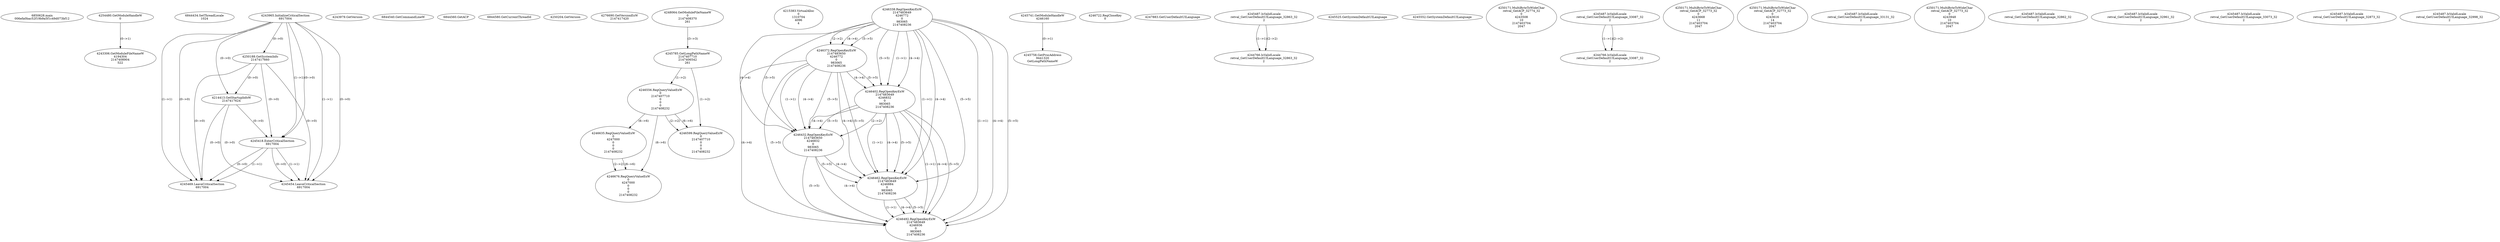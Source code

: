 // Global SCDG with merge call
digraph {
	0 [label="6850628.main
006efa0bac52f19b9a5f1c49d073bf12"]
	1 [label="4254480.GetModuleHandleW
0"]
	2 [label="6844434.SetThreadLocale
1024"]
	3 [label="4243965.InitializeCriticalSection
6917004"]
	4 [label="4243979.GetVersion
"]
	5 [label="4250188.GetSystemInfo
2147417660"]
	3 -> 5 [label="(0-->0)"]
	6 [label="6844540.GetCommandLineW
"]
	7 [label="4214413.GetStartupInfoW
2147417624"]
	3 -> 7 [label="(0-->0)"]
	5 -> 7 [label="(0-->0)"]
	8 [label="6844560.GetACP
"]
	9 [label="6844580.GetCurrentThreadId
"]
	10 [label="4250204.GetVersion
"]
	11 [label="4276690.GetVersionExW
2147417420"]
	12 [label="4243306.GetModuleFileNameW
4194304
2147408904
522"]
	1 -> 12 [label="(0-->1)"]
	13 [label="4248064.GetModuleFileNameW
0
2147408370
261"]
	14 [label="4215383.VirtualAlloc
0
1310704
4096
4"]
	15 [label="4246338.RegOpenKeyExW
2147483649
4246772
0
983065
2147408236"]
	16 [label="4245741.GetModuleHandleW
4246160"]
	17 [label="4245758.GetProcAddress
9441320
GetLongPathNameW"]
	16 -> 17 [label="(0-->1)"]
	18 [label="4245785.GetLongPathNameW
2147407710
2147406542
261"]
	13 -> 18 [label="(3-->3)"]
	19 [label="4246556.RegQueryValueExW
0
2147407710
0
0
0
2147408232"]
	18 -> 19 [label="(1-->2)"]
	20 [label="4246635.RegQueryValueExW
0
4247000
0
0
0
2147408232"]
	19 -> 20 [label="(6-->6)"]
	21 [label="4246722.RegCloseKey
0"]
	22 [label="4247883.GetUserDefaultUILanguage
"]
	23 [label="4245418.EnterCriticalSection
6917004"]
	3 -> 23 [label="(1-->1)"]
	3 -> 23 [label="(0-->0)"]
	5 -> 23 [label="(0-->0)"]
	7 -> 23 [label="(0-->0)"]
	24 [label="4245469.LeaveCriticalSection
6917004"]
	3 -> 24 [label="(1-->1)"]
	23 -> 24 [label="(1-->1)"]
	3 -> 24 [label="(0-->0)"]
	5 -> 24 [label="(0-->0)"]
	7 -> 24 [label="(0-->0)"]
	23 -> 24 [label="(0-->0)"]
	25 [label="4245487.IsValidLocale
retval_GetUserDefaultUILanguage_32863_32
2"]
	26 [label="4244766.IsValidLocale
retval_GetUserDefaultUILanguage_32863_32
2"]
	25 -> 26 [label="(1-->1)"]
	25 -> 26 [label="(2-->2)"]
	27 [label="4245525.GetSystemDefaultUILanguage
"]
	28 [label="4245552.GetSystemDefaultUILanguage
"]
	29 [label="4250171.MultiByteToWideChar
retval_GetACP_32774_32
0
4243508
10
2147403704
2047"]
	30 [label="4246372.RegOpenKeyExW
2147483650
4246772
0
983065
2147408236"]
	15 -> 30 [label="(2-->2)"]
	15 -> 30 [label="(4-->4)"]
	15 -> 30 [label="(5-->5)"]
	31 [label="4246676.RegQueryValueExW
0
4247000
0
0
0
2147408232"]
	20 -> 31 [label="(2-->2)"]
	19 -> 31 [label="(6-->6)"]
	20 -> 31 [label="(6-->6)"]
	32 [label="4245454.LeaveCriticalSection
6917004"]
	3 -> 32 [label="(1-->1)"]
	23 -> 32 [label="(1-->1)"]
	3 -> 32 [label="(0-->0)"]
	5 -> 32 [label="(0-->0)"]
	7 -> 32 [label="(0-->0)"]
	23 -> 32 [label="(0-->0)"]
	33 [label="4246402.RegOpenKeyExW
2147483649
4246832
0
983065
2147408236"]
	15 -> 33 [label="(1-->1)"]
	15 -> 33 [label="(4-->4)"]
	30 -> 33 [label="(4-->4)"]
	15 -> 33 [label="(5-->5)"]
	30 -> 33 [label="(5-->5)"]
	34 [label="4246432.RegOpenKeyExW
2147483650
4246832
0
983065
2147408236"]
	30 -> 34 [label="(1-->1)"]
	33 -> 34 [label="(2-->2)"]
	15 -> 34 [label="(4-->4)"]
	30 -> 34 [label="(4-->4)"]
	33 -> 34 [label="(4-->4)"]
	15 -> 34 [label="(5-->5)"]
	30 -> 34 [label="(5-->5)"]
	33 -> 34 [label="(5-->5)"]
	35 [label="4246462.RegOpenKeyExW
2147483649
4246884
0
983065
2147408236"]
	15 -> 35 [label="(1-->1)"]
	33 -> 35 [label="(1-->1)"]
	15 -> 35 [label="(4-->4)"]
	30 -> 35 [label="(4-->4)"]
	33 -> 35 [label="(4-->4)"]
	34 -> 35 [label="(4-->4)"]
	15 -> 35 [label="(5-->5)"]
	30 -> 35 [label="(5-->5)"]
	33 -> 35 [label="(5-->5)"]
	34 -> 35 [label="(5-->5)"]
	36 [label="4245487.IsValidLocale
retval_GetUserDefaultUILanguage_33087_32
2"]
	37 [label="4244766.IsValidLocale
retval_GetUserDefaultUILanguage_33087_32
2"]
	36 -> 37 [label="(1-->1)"]
	36 -> 37 [label="(2-->2)"]
	38 [label="4250171.MultiByteToWideChar
retval_GetACP_32773_32
0
4243668
11
2147403704
2047"]
	39 [label="4250171.MultiByteToWideChar
retval_GetACP_32773_32
0
4243616
14
2147403704
2047"]
	40 [label="4246599.RegQueryValueExW
0
2147407710
0
0
0
2147408232"]
	18 -> 40 [label="(1-->2)"]
	19 -> 40 [label="(2-->2)"]
	19 -> 40 [label="(6-->6)"]
	41 [label="4245487.IsValidLocale
retval_GetUserDefaultUILanguage_33131_32
2"]
	42 [label="4250171.MultiByteToWideChar
retval_GetACP_32773_32
0
4243948
10
2147403704
2047"]
	43 [label="4246492.RegOpenKeyExW
2147483649
4246936
0
983065
2147408236"]
	15 -> 43 [label="(1-->1)"]
	33 -> 43 [label="(1-->1)"]
	35 -> 43 [label="(1-->1)"]
	15 -> 43 [label="(4-->4)"]
	30 -> 43 [label="(4-->4)"]
	33 -> 43 [label="(4-->4)"]
	34 -> 43 [label="(4-->4)"]
	35 -> 43 [label="(4-->4)"]
	15 -> 43 [label="(5-->5)"]
	30 -> 43 [label="(5-->5)"]
	33 -> 43 [label="(5-->5)"]
	34 -> 43 [label="(5-->5)"]
	35 -> 43 [label="(5-->5)"]
	44 [label="4245487.IsValidLocale
retval_GetUserDefaultUILanguage_32862_32
2"]
	45 [label="4245487.IsValidLocale
retval_GetUserDefaultUILanguage_32961_32
2"]
	46 [label="4245487.IsValidLocale
retval_GetUserDefaultUILanguage_33073_32
2"]
	47 [label="4245487.IsValidLocale
retval_GetUserDefaultUILanguage_32873_32
2"]
	48 [label="4245487.IsValidLocale
retval_GetUserDefaultUILanguage_32998_32
2"]
}
